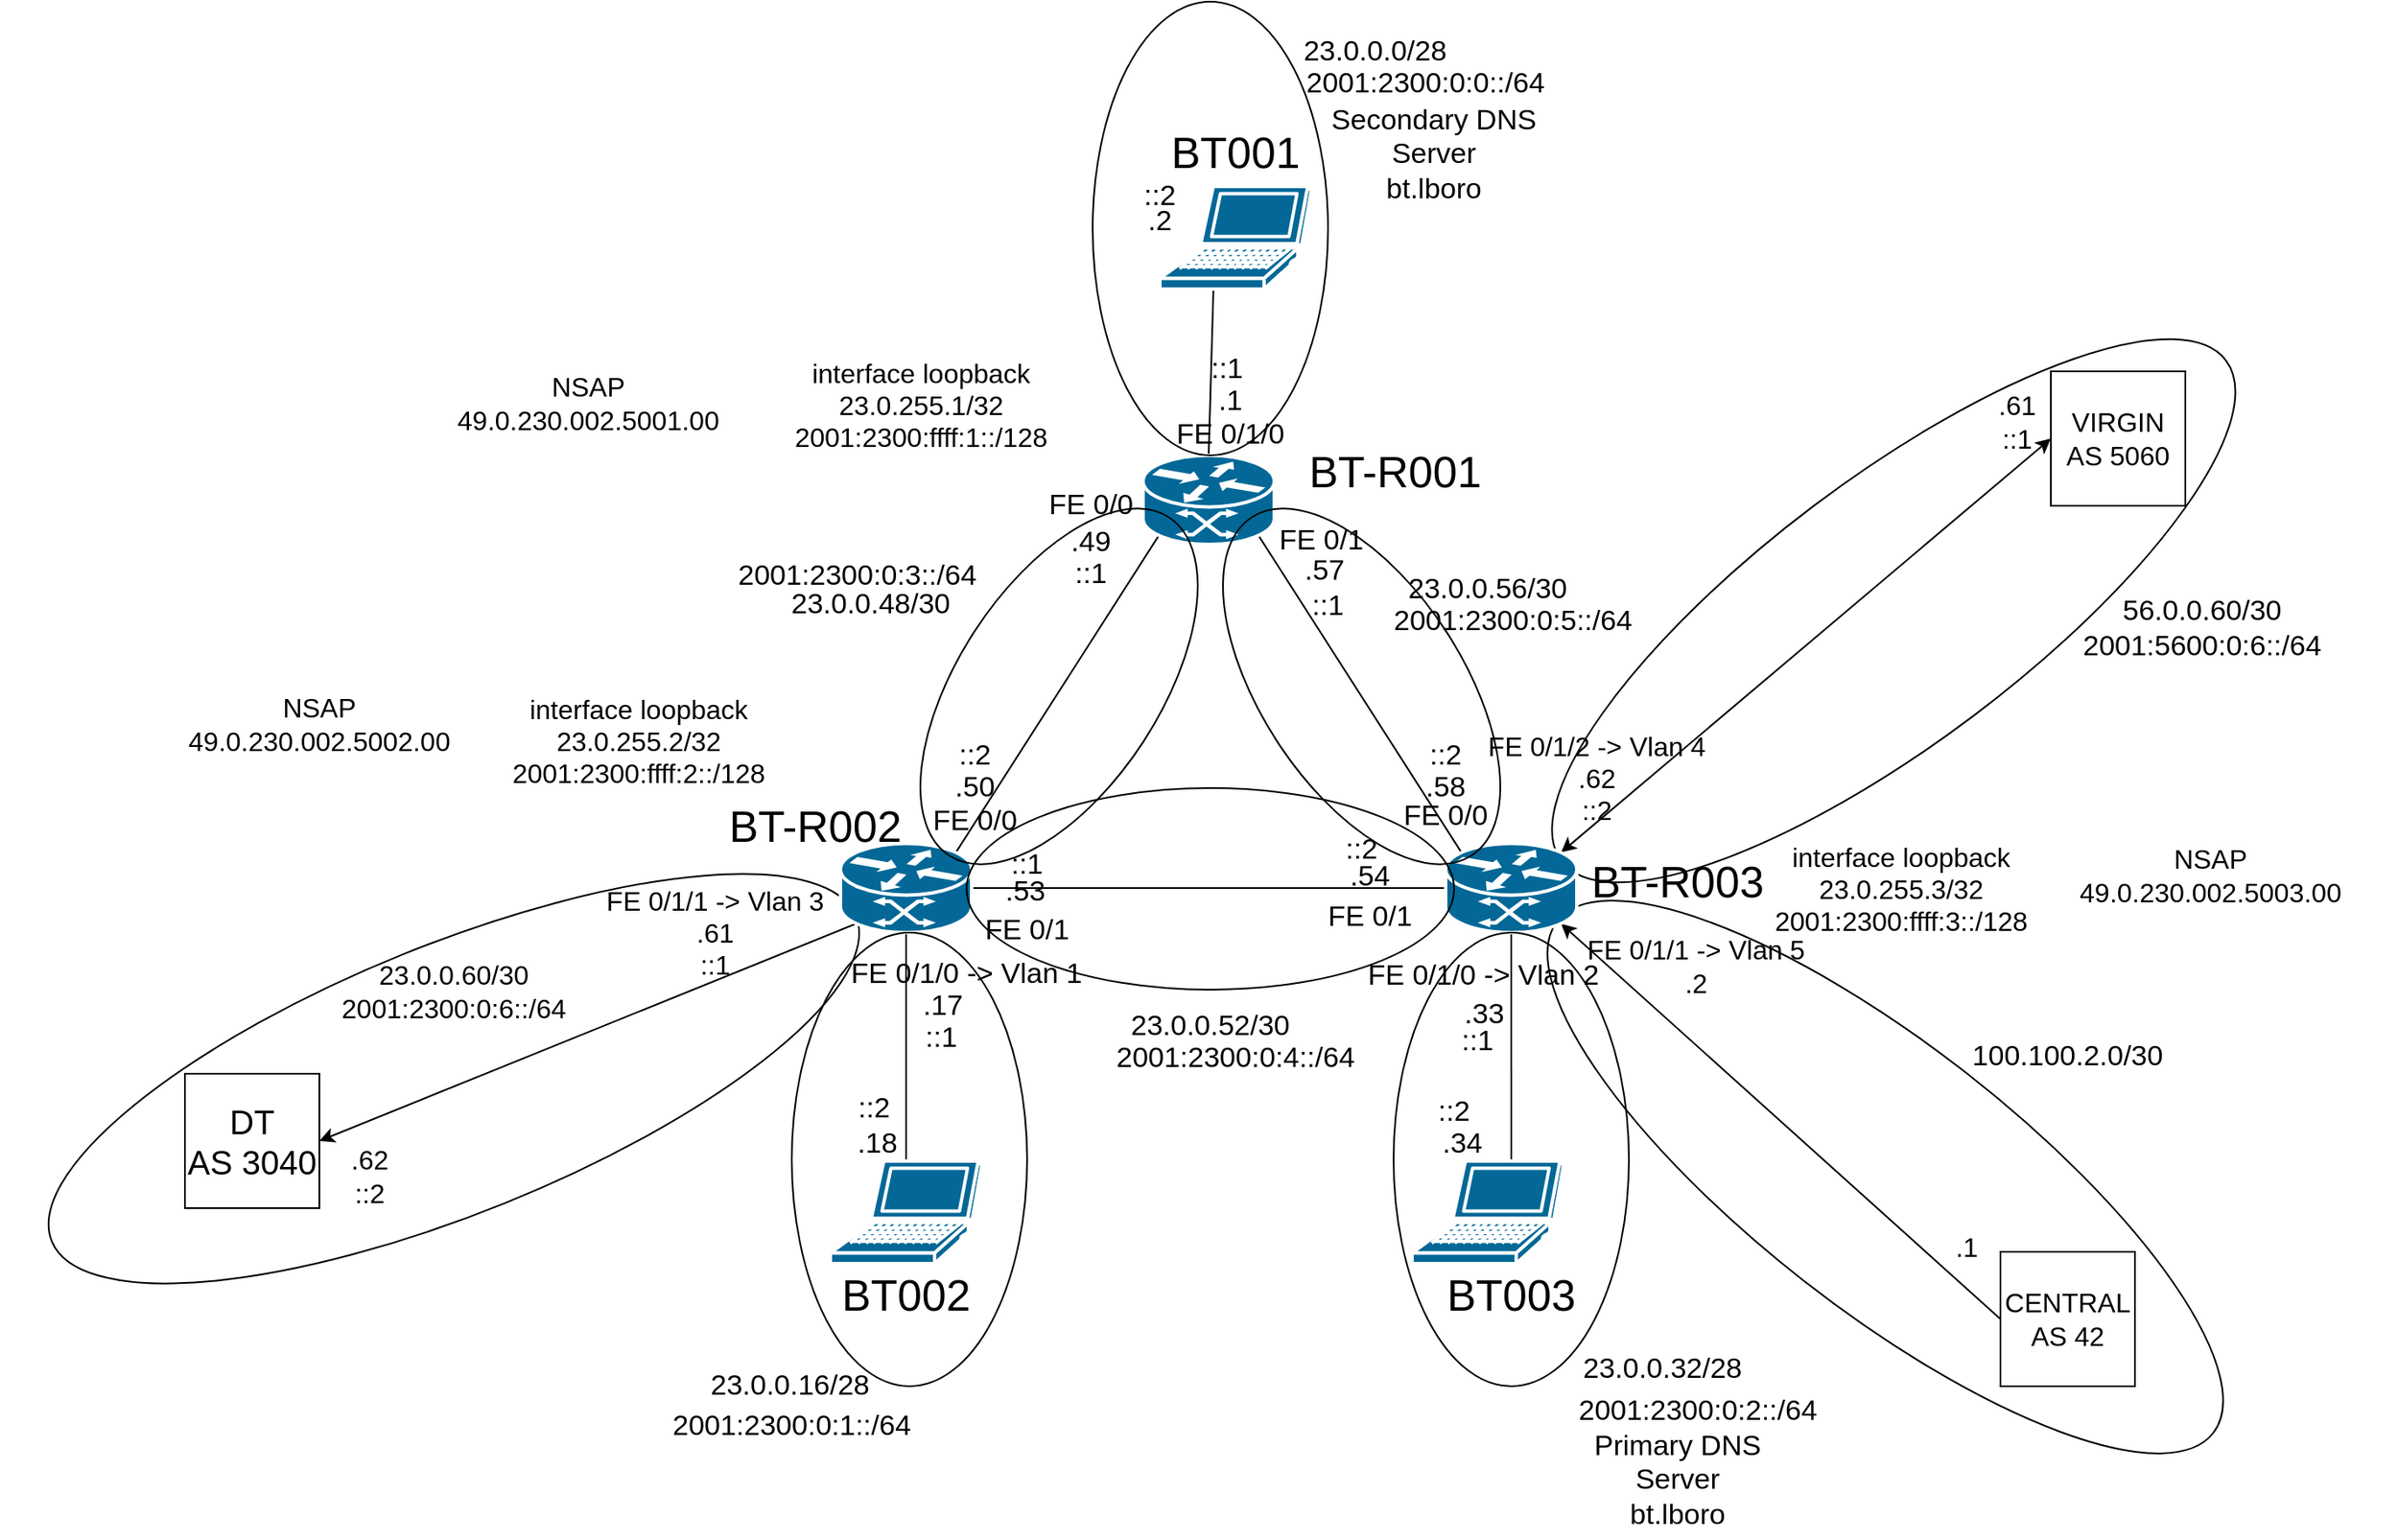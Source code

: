 <mxfile version="12.1.9" type="device" pages="1"><diagram id="6a731a19-8d31-9384-78a2-239565b7b9f0" name="Page-1"><mxGraphModel dx="1811" dy="664" grid="1" gridSize="10" guides="1" tooltips="1" connect="1" arrows="1" fold="1" page="1" pageScale="1" pageWidth="827" pageHeight="1169" background="#ffffff" math="0" shadow="0"><root><mxCell id="0"/><mxCell id="1" parent="0"/><mxCell id="EL1JRseccU1K7z9swkEV-4" value="" style="ellipse;whiteSpace=wrap;html=1;fillColor=none;rotation=-127;fontSize=17;" parent="1" vertex="1"><mxGeometry x="748" y="145" width="157" height="495" as="geometry"/></mxCell><mxCell id="EL1JRseccU1K7z9swkEV-1" value="" style="ellipse;whiteSpace=wrap;html=1;fillColor=none;rotation=-52;fontSize=17;" parent="1" vertex="1"><mxGeometry x="743" y="482" width="157" height="495" as="geometry"/></mxCell><mxCell id="NMRGsXaUGsP4xG_udBn9-7" value="" style="ellipse;whiteSpace=wrap;html=1;fillColor=none;rotation=68;fontSize=17;" parent="1" vertex="1"><mxGeometry x="-110" y="413" width="160" height="516" as="geometry"/></mxCell><mxCell id="_m2fzVUTK3NauT41HnqF-2268" style="rounded=0;orthogonalLoop=1;jettySize=auto;html=1;exitX=0.12;exitY=0.9;exitDx=0;exitDy=0;exitPerimeter=0;entryX=0.88;entryY=0.1;entryDx=0;entryDy=0;entryPerimeter=0;endArrow=none;endFill=0;fontSize=17;" parent="1" source="_m2fzVUTK3NauT41HnqF-2258" target="_m2fzVUTK3NauT41HnqF-2259" edge="1"><mxGeometry relative="1" as="geometry"/></mxCell><mxCell id="_m2fzVUTK3NauT41HnqF-2271" style="edgeStyle=none;rounded=0;orthogonalLoop=1;jettySize=auto;html=1;exitX=0.5;exitY=0;exitDx=0;exitDy=0;exitPerimeter=0;entryX=0.356;entryY=0.885;entryDx=0;entryDy=0;entryPerimeter=0;endArrow=none;endFill=0;fontSize=17;" parent="1" source="_m2fzVUTK3NauT41HnqF-2258" target="_m2fzVUTK3NauT41HnqF-2261" edge="1"><mxGeometry relative="1" as="geometry"/></mxCell><mxCell id="_m2fzVUTK3NauT41HnqF-2275" style="edgeStyle=none;rounded=0;orthogonalLoop=1;jettySize=auto;html=1;exitX=0.88;exitY=0.9;exitDx=0;exitDy=0;exitPerimeter=0;entryX=0.12;entryY=0.1;entryDx=0;entryDy=0;entryPerimeter=0;endArrow=none;endFill=0;fontSize=17;" parent="1" source="_m2fzVUTK3NauT41HnqF-2258" target="_m2fzVUTK3NauT41HnqF-2260" edge="1"><mxGeometry relative="1" as="geometry"/></mxCell><mxCell id="_m2fzVUTK3NauT41HnqF-2258" value="" style="shape=mxgraph.cisco.routers.atm_router;html=1;dashed=0;fillColor=#036897;strokeColor=#ffffff;strokeWidth=2;verticalLabelPosition=bottom;verticalAlign=top;fontSize=17;" parent="1" vertex="1"><mxGeometry x="380" y="300" width="78" height="53" as="geometry"/></mxCell><mxCell id="_m2fzVUTK3NauT41HnqF-2269" style="edgeStyle=none;rounded=0;orthogonalLoop=1;jettySize=auto;html=1;exitX=1;exitY=0.5;exitDx=0;exitDy=0;exitPerimeter=0;entryX=0;entryY=0.5;entryDx=0;entryDy=0;entryPerimeter=0;endArrow=none;endFill=0;fontSize=17;" parent="1" source="_m2fzVUTK3NauT41HnqF-2259" target="_m2fzVUTK3NauT41HnqF-2260" edge="1"><mxGeometry relative="1" as="geometry"/></mxCell><mxCell id="_m2fzVUTK3NauT41HnqF-2272" style="edgeStyle=none;rounded=0;orthogonalLoop=1;jettySize=auto;html=1;exitX=0.5;exitY=1;exitDx=0;exitDy=0;exitPerimeter=0;endArrow=none;endFill=0;fontSize=17;" parent="1" source="_m2fzVUTK3NauT41HnqF-2259" target="_m2fzVUTK3NauT41HnqF-2262" edge="1"><mxGeometry relative="1" as="geometry"/></mxCell><mxCell id="NMRGsXaUGsP4xG_udBn9-2" style="rounded=0;orthogonalLoop=1;jettySize=auto;html=1;exitX=0.12;exitY=0.9;exitDx=0;exitDy=0;exitPerimeter=0;entryX=1;entryY=0.5;entryDx=0;entryDy=0;" parent="1" source="_m2fzVUTK3NauT41HnqF-2259" target="NMRGsXaUGsP4xG_udBn9-1" edge="1"><mxGeometry relative="1" as="geometry"/></mxCell><mxCell id="_m2fzVUTK3NauT41HnqF-2259" value="" style="shape=mxgraph.cisco.routers.atm_router;html=1;dashed=0;fillColor=#036897;strokeColor=#ffffff;strokeWidth=2;verticalLabelPosition=bottom;verticalAlign=top;fontSize=17;" parent="1" vertex="1"><mxGeometry x="200" y="531" width="78" height="53" as="geometry"/></mxCell><mxCell id="_m2fzVUTK3NauT41HnqF-2273" style="edgeStyle=none;rounded=0;orthogonalLoop=1;jettySize=auto;html=1;exitX=0.5;exitY=1;exitDx=0;exitDy=0;exitPerimeter=0;entryX=0.656;entryY=0.066;entryDx=0;entryDy=0;entryPerimeter=0;endArrow=none;endFill=0;fontSize=17;" parent="1" source="_m2fzVUTK3NauT41HnqF-2260" target="_m2fzVUTK3NauT41HnqF-2263" edge="1"><mxGeometry relative="1" as="geometry"/></mxCell><mxCell id="NMRGsXaUGsP4xG_udBn9-13" style="edgeStyle=none;rounded=0;orthogonalLoop=1;jettySize=auto;html=1;exitX=0.88;exitY=0.9;exitDx=0;exitDy=0;exitPerimeter=0;entryX=0;entryY=0.5;entryDx=0;entryDy=0;fontSize=16;startArrow=classic;startFill=1;endArrow=none;endFill=0;" parent="1" source="_m2fzVUTK3NauT41HnqF-2260" target="NMRGsXaUGsP4xG_udBn9-12" edge="1"><mxGeometry relative="1" as="geometry"/></mxCell><mxCell id="EL1JRseccU1K7z9swkEV-3" style="rounded=0;orthogonalLoop=1;jettySize=auto;html=1;exitX=0.88;exitY=0.1;exitDx=0;exitDy=0;exitPerimeter=0;entryX=0;entryY=0.5;entryDx=0;entryDy=0;startArrow=classic;startFill=1;" parent="1" source="_m2fzVUTK3NauT41HnqF-2260" target="EL1JRseccU1K7z9swkEV-2" edge="1"><mxGeometry relative="1" as="geometry"/></mxCell><mxCell id="_m2fzVUTK3NauT41HnqF-2260" value="" style="shape=mxgraph.cisco.routers.atm_router;html=1;dashed=0;fillColor=#036897;strokeColor=#ffffff;strokeWidth=2;verticalLabelPosition=bottom;verticalAlign=top;fontSize=17;" parent="1" vertex="1"><mxGeometry x="560" y="531" width="78" height="53" as="geometry"/></mxCell><mxCell id="_m2fzVUTK3NauT41HnqF-2261" value="" style="shape=mxgraph.cisco.computers_and_peripherals.laptop;html=1;dashed=0;fillColor=#036897;strokeColor=#ffffff;strokeWidth=2;verticalLabelPosition=bottom;verticalAlign=top;fontSize=17;" parent="1" vertex="1"><mxGeometry x="390" y="140" width="90" height="61" as="geometry"/></mxCell><mxCell id="_m2fzVUTK3NauT41HnqF-2262" value="" style="shape=mxgraph.cisco.computers_and_peripherals.laptop;html=1;dashed=0;fillColor=#036897;strokeColor=#ffffff;strokeWidth=2;verticalLabelPosition=bottom;verticalAlign=top;fontSize=17;" parent="1" vertex="1"><mxGeometry x="194" y="720" width="90" height="61" as="geometry"/></mxCell><mxCell id="_m2fzVUTK3NauT41HnqF-2263" value="" style="shape=mxgraph.cisco.computers_and_peripherals.laptop;html=1;dashed=0;fillColor=#036897;strokeColor=#ffffff;strokeWidth=2;verticalLabelPosition=bottom;verticalAlign=top;fontSize=17;" parent="1" vertex="1"><mxGeometry x="540" y="720" width="90" height="61" as="geometry"/></mxCell><mxCell id="_m2fzVUTK3NauT41HnqF-2276" value="" style="ellipse;whiteSpace=wrap;html=1;fillColor=none;rotation=33;fontSize=17;" parent="1" vertex="1"><mxGeometry x="270" y="317.5" width="120" height="240" as="geometry"/></mxCell><mxCell id="_m2fzVUTK3NauT41HnqF-2280" value="" style="ellipse;whiteSpace=wrap;html=1;fillColor=none;rotation=-33;flipH=0;flipV=1;fontSize=17;" parent="1" vertex="1"><mxGeometry x="450" y="317.5" width="120" height="240" as="geometry"/></mxCell><mxCell id="_m2fzVUTK3NauT41HnqF-2281" value="" style="ellipse;whiteSpace=wrap;html=1;fillColor=none;rotation=90;fontSize=17;" parent="1" vertex="1"><mxGeometry x="360" y="413" width="120" height="290" as="geometry"/></mxCell><mxCell id="_m2fzVUTK3NauT41HnqF-2283" value="" style="ellipse;whiteSpace=wrap;html=1;fillColor=none;rotation=0;fontSize=17;" parent="1" vertex="1"><mxGeometry x="529" y="584" width="140" height="270" as="geometry"/></mxCell><mxCell id="_m2fzVUTK3NauT41HnqF-2284" value="" style="ellipse;whiteSpace=wrap;html=1;fillColor=none;rotation=0;fontSize=17;" parent="1" vertex="1"><mxGeometry x="171" y="584" width="140" height="270" as="geometry"/></mxCell><mxCell id="_m2fzVUTK3NauT41HnqF-2286" value="" style="ellipse;whiteSpace=wrap;html=1;fillColor=none;rotation=0;fontSize=17;" parent="1" vertex="1"><mxGeometry x="350" y="30" width="140" height="270" as="geometry"/></mxCell><mxCell id="_m2fzVUTK3NauT41HnqF-2288" value="BT-R002" style="text;html=1;strokeColor=none;fillColor=none;align=center;verticalAlign=middle;whiteSpace=wrap;rounded=0;fontSize=26;" parent="1" vertex="1"><mxGeometry x="125" y="510.5" width="120" height="20" as="geometry"/></mxCell><mxCell id="_m2fzVUTK3NauT41HnqF-2290" value="BT001" style="text;html=1;strokeColor=none;fillColor=none;align=center;verticalAlign=middle;whiteSpace=wrap;rounded=0;fontSize=26;" parent="1" vertex="1"><mxGeometry x="415" y="110" width="40" height="20" as="geometry"/></mxCell><mxCell id="_m2fzVUTK3NauT41HnqF-2291" value="BT002" style="text;html=1;strokeColor=none;fillColor=none;align=center;verticalAlign=middle;whiteSpace=wrap;rounded=0;fontSize=26;" parent="1" vertex="1"><mxGeometry x="219" y="790" width="40" height="20" as="geometry"/></mxCell><mxCell id="_m2fzVUTK3NauT41HnqF-2292" value="BT003" style="text;html=1;strokeColor=none;fillColor=none;align=center;verticalAlign=middle;whiteSpace=wrap;rounded=0;fontSize=26;" parent="1" vertex="1"><mxGeometry x="579" y="790" width="40" height="20" as="geometry"/></mxCell><mxCell id="_m2fzVUTK3NauT41HnqF-2294" value="23.0.0.16/28" style="text;html=1;strokeColor=none;fillColor=none;align=center;verticalAlign=middle;whiteSpace=wrap;rounded=0;fontSize=17;" parent="1" vertex="1"><mxGeometry x="150" y="844" width="40" height="20" as="geometry"/></mxCell><mxCell id="_m2fzVUTK3NauT41HnqF-2296" value="23.0.0.48/30" style="text;html=1;strokeColor=none;fillColor=none;align=center;verticalAlign=middle;whiteSpace=wrap;rounded=0;fontSize=17;" parent="1" vertex="1"><mxGeometry x="198" y="379" width="40" height="20" as="geometry"/></mxCell><mxCell id="_m2fzVUTK3NauT41HnqF-2297" value="23.0.0.52/30" style="text;html=1;strokeColor=none;fillColor=none;align=center;verticalAlign=middle;whiteSpace=wrap;rounded=0;fontSize=17;" parent="1" vertex="1"><mxGeometry x="400" y="630" width="40" height="20" as="geometry"/></mxCell><mxCell id="_m2fzVUTK3NauT41HnqF-2320" value=".34" style="text;html=1;strokeColor=none;fillColor=none;align=center;verticalAlign=middle;whiteSpace=wrap;rounded=0;fontSize=17;" parent="1" vertex="1"><mxGeometry x="550" y="700" width="40" height="20" as="geometry"/></mxCell><mxCell id="_m2fzVUTK3NauT41HnqF-2322" value="2001:2300:0:1::/64" style="text;html=1;strokeColor=none;fillColor=none;align=center;verticalAlign=middle;whiteSpace=wrap;rounded=0;fontSize=17;" parent="1" vertex="1"><mxGeometry x="121" y="869" width="100" height="18" as="geometry"/></mxCell><mxCell id="_m2fzVUTK3NauT41HnqF-2324" value="2001:2300:0:3::/64" style="text;html=1;strokeColor=none;fillColor=none;align=center;verticalAlign=middle;whiteSpace=wrap;rounded=0;fontSize=17;" parent="1" vertex="1"><mxGeometry x="160" y="363" width="100" height="18" as="geometry"/></mxCell><mxCell id="_m2fzVUTK3NauT41HnqF-2325" value="2001:2300:0:4::/64" style="text;html=1;strokeColor=none;fillColor=none;align=center;verticalAlign=middle;whiteSpace=wrap;rounded=0;fontSize=17;" parent="1" vertex="1"><mxGeometry x="385" y="650" width="100" height="18" as="geometry"/></mxCell><mxCell id="_m2fzVUTK3NauT41HnqF-2332" value="::2" style="text;html=1;strokeColor=none;fillColor=none;align=center;verticalAlign=middle;whiteSpace=wrap;rounded=0;fontSize=17;" parent="1" vertex="1"><mxGeometry x="515" y="682" width="100" height="18" as="geometry"/></mxCell><mxCell id="QHyB_8IU3z-EH-MhkMnn-1" value="&lt;font style=&quot;font-size: 16px&quot;&gt;interface loopback 23.0.255.1/32&lt;br&gt;2001:2300:ffff:1::/128&lt;br&gt;&lt;/font&gt;" style="text;html=1;strokeColor=none;fillColor=none;align=center;verticalAlign=middle;whiteSpace=wrap;rounded=0;" parent="1" vertex="1"><mxGeometry x="138" y="260" width="220" height="20" as="geometry"/></mxCell><mxCell id="QHyB_8IU3z-EH-MhkMnn-4" value="&lt;font style=&quot;font-size: 16px&quot;&gt;interface loopback 23.0.255.2/32&lt;br&gt;2001:2300:ffff:2::/128&lt;br&gt;&lt;/font&gt;" style="text;html=1;strokeColor=none;fillColor=none;align=center;verticalAlign=middle;whiteSpace=wrap;rounded=0;" parent="1" vertex="1"><mxGeometry x="-30" y="460" width="220" height="20" as="geometry"/></mxCell><mxCell id="QHyB_8IU3z-EH-MhkMnn-5" value="&lt;font style=&quot;font-size: 16px&quot;&gt;interface loopback 23.0.255.3/32&lt;br&gt;2001:2300:ffff:3::/128&lt;br&gt;&lt;/font&gt;" style="text;html=1;strokeColor=none;fillColor=none;align=center;verticalAlign=middle;whiteSpace=wrap;rounded=0;" parent="1" vertex="1"><mxGeometry x="721" y="547.5" width="220" height="20" as="geometry"/></mxCell><mxCell id="QHyB_8IU3z-EH-MhkMnn-6" value="&lt;font style=&quot;font-size: 16px&quot;&gt;NSAP &lt;br&gt;49.0.230.002.5001.00&lt;br&gt;&lt;/font&gt;" style="text;html=1;strokeColor=none;fillColor=none;align=center;verticalAlign=middle;whiteSpace=wrap;rounded=0;" parent="1" vertex="1"><mxGeometry x="-60" y="259" width="220" height="20" as="geometry"/></mxCell><mxCell id="QHyB_8IU3z-EH-MhkMnn-7" value="&lt;font style=&quot;font-size: 16px&quot;&gt;NSAP &lt;br&gt;49.0.230.002.5002.00&lt;br&gt;&lt;/font&gt;" style="text;html=1;strokeColor=none;fillColor=none;align=center;verticalAlign=middle;whiteSpace=wrap;rounded=0;" parent="1" vertex="1"><mxGeometry x="-220" y="450" width="220" height="20" as="geometry"/></mxCell><mxCell id="QHyB_8IU3z-EH-MhkMnn-8" value="&lt;font style=&quot;font-size: 16px&quot;&gt;NSAP &lt;br&gt;49.0.230.002.5003.00&lt;br&gt;&lt;/font&gt;" style="text;html=1;strokeColor=none;fillColor=none;align=center;verticalAlign=middle;whiteSpace=wrap;rounded=0;" parent="1" vertex="1"><mxGeometry x="905" y="540" width="220" height="20" as="geometry"/></mxCell><mxCell id="NMRGsXaUGsP4xG_udBn9-1" value="&lt;font style=&quot;font-size: 20px&quot;&gt;DT&lt;br&gt;AS 3040&lt;br&gt;&lt;/font&gt;" style="whiteSpace=wrap;html=1;aspect=fixed;" parent="1" vertex="1"><mxGeometry x="-190" y="668" width="80" height="80" as="geometry"/></mxCell><mxCell id="NMRGsXaUGsP4xG_udBn9-3" value="23.0.0.60/30&lt;br&gt;2001:2300:0:6::/64" style="text;html=1;strokeColor=none;fillColor=none;align=center;verticalAlign=middle;whiteSpace=wrap;rounded=0;fontSize=16;" parent="1" vertex="1"><mxGeometry x="-50" y="609" width="40" height="20" as="geometry"/></mxCell><mxCell id="NMRGsXaUGsP4xG_udBn9-4" value="FE 0/1/1 -&amp;gt; Vlan 3&lt;br style=&quot;font-size: 16px&quot;&gt;.61&lt;br style=&quot;font-size: 16px&quot;&gt;::1" style="text;html=1;strokeColor=none;fillColor=none;align=center;verticalAlign=middle;whiteSpace=wrap;rounded=0;fontSize=16;" parent="1" vertex="1"><mxGeometry x="54.5" y="574" width="141" height="20" as="geometry"/></mxCell><mxCell id="NMRGsXaUGsP4xG_udBn9-8" value=".62&lt;br&gt;::2" style="text;html=1;strokeColor=none;fillColor=none;align=center;verticalAlign=middle;whiteSpace=wrap;rounded=0;fontSize=16;" parent="1" vertex="1"><mxGeometry x="-100" y="719" width="40" height="20" as="geometry"/></mxCell><mxCell id="NMRGsXaUGsP4xG_udBn9-12" value="CENTRAL&lt;br&gt;AS 42" style="whiteSpace=wrap;html=1;aspect=fixed;fontSize=16;" parent="1" vertex="1"><mxGeometry x="890" y="774" width="80" height="80" as="geometry"/></mxCell><mxCell id="EL1JRseccU1K7z9swkEV-2" value="VIRGIN&lt;br&gt;AS 5060" style="whiteSpace=wrap;html=1;aspect=fixed;fontSize=16;" parent="1" vertex="1"><mxGeometry x="920" y="250" width="80" height="80" as="geometry"/></mxCell><mxCell id="EL1JRseccU1K7z9swkEV-5" value="56.0.0.60/30&lt;br&gt;2001:5600:0:6::/64" style="text;html=1;strokeColor=none;fillColor=none;align=center;verticalAlign=middle;whiteSpace=wrap;rounded=0;fontSize=17;" parent="1" vertex="1"><mxGeometry x="990" y="392.5" width="40" height="20" as="geometry"/></mxCell><mxCell id="EL1JRseccU1K7z9swkEV-7" value="&lt;font style=&quot;font-size: 16px&quot;&gt;.61&lt;br&gt;::1&lt;br&gt;&lt;/font&gt;" style="text;html=1;strokeColor=none;fillColor=none;align=center;verticalAlign=middle;whiteSpace=wrap;rounded=0;" parent="1" vertex="1"><mxGeometry x="880" y="270" width="40" height="20" as="geometry"/></mxCell><mxCell id="EL1JRseccU1K7z9swkEV-8" value="&lt;font style=&quot;font-size: 16px&quot;&gt;FE 0/1/2 -&amp;gt; Vlan 4&lt;br&gt;.62&lt;br&gt;::2&lt;br&gt;&lt;/font&gt;" style="text;html=1;strokeColor=none;fillColor=none;align=center;verticalAlign=middle;whiteSpace=wrap;rounded=0;" parent="1" vertex="1"><mxGeometry x="579" y="482" width="142" height="20" as="geometry"/></mxCell><mxCell id="EL1JRseccU1K7z9swkEV-9" value="100.100.2.0/30" style="text;html=1;strokeColor=none;fillColor=none;align=center;verticalAlign=middle;whiteSpace=wrap;rounded=0;fontSize=17;" parent="1" vertex="1"><mxGeometry x="910" y="648" width="40" height="20" as="geometry"/></mxCell><mxCell id="EL1JRseccU1K7z9swkEV-11" value="" style="group" parent="1" vertex="1" connectable="0"><mxGeometry x="510" y="600" width="145" height="58" as="geometry"/></mxCell><mxCell id="_m2fzVUTK3NauT41HnqF-2319" value=".33" style="text;html=1;strokeColor=none;fillColor=none;align=center;verticalAlign=middle;whiteSpace=wrap;rounded=0;fontSize=17;" parent="EL1JRseccU1K7z9swkEV-11" vertex="1"><mxGeometry x="52.5" y="23" width="40" height="20" as="geometry"/></mxCell><mxCell id="_m2fzVUTK3NauT41HnqF-2331" value="::1" style="text;html=1;strokeColor=none;fillColor=none;align=center;verticalAlign=middle;whiteSpace=wrap;rounded=0;fontSize=17;" parent="EL1JRseccU1K7z9swkEV-11" vertex="1"><mxGeometry x="19" y="40" width="100" height="18" as="geometry"/></mxCell><mxCell id="_m2fzVUTK3NauT41HnqF-2308" value="FE 0/1/0 -&amp;gt; Vlan 2" style="text;html=1;strokeColor=none;fillColor=none;align=center;verticalAlign=middle;whiteSpace=wrap;rounded=0;fontSize=17;" parent="EL1JRseccU1K7z9swkEV-11" vertex="1"><mxGeometry width="145" height="20" as="geometry"/></mxCell><mxCell id="EL1JRseccU1K7z9swkEV-13" value="&lt;font style=&quot;font-size: 16px&quot;&gt;.1&lt;/font&gt;" style="text;html=1;strokeColor=none;fillColor=none;align=center;verticalAlign=middle;whiteSpace=wrap;rounded=0;" parent="1" vertex="1"><mxGeometry x="850" y="761" width="40" height="20" as="geometry"/></mxCell><mxCell id="EL1JRseccU1K7z9swkEV-14" value="&lt;font style=&quot;font-size: 16px&quot;&gt;FE 0/1/1 -&amp;gt; Vlan 5&lt;br&gt;.2&lt;/font&gt;" style="text;html=1;strokeColor=none;fillColor=none;align=center;verticalAlign=middle;whiteSpace=wrap;rounded=0;" parent="1" vertex="1"><mxGeometry x="638" y="594" width="142" height="20" as="geometry"/></mxCell><mxCell id="mNvpETLEuocUFuRtJddL-2" value="" style="group" parent="1" vertex="1" connectable="0"><mxGeometry x="210" y="600" width="100" height="56" as="geometry"/></mxCell><mxCell id="_m2fzVUTK3NauT41HnqF-2307" value="FE 0/1/0 -&amp;gt; Vlan 1" style="text;html=1;strokeColor=none;fillColor=none;align=center;verticalAlign=middle;whiteSpace=wrap;rounded=0;fontSize=17;" parent="mNvpETLEuocUFuRtJddL-2" vertex="1"><mxGeometry x="-10" y="-1" width="150" height="20" as="geometry"/></mxCell><mxCell id="_m2fzVUTK3NauT41HnqF-2317" value=".17" style="text;html=1;strokeColor=none;fillColor=none;align=center;verticalAlign=middle;whiteSpace=wrap;rounded=0;fontSize=17;" parent="mNvpETLEuocUFuRtJddL-2" vertex="1"><mxGeometry x="31" y="18" width="40" height="20" as="geometry"/></mxCell><mxCell id="_m2fzVUTK3NauT41HnqF-2329" value="::1" style="text;html=1;strokeColor=none;fillColor=none;align=center;verticalAlign=middle;whiteSpace=wrap;rounded=0;fontSize=17;" parent="mNvpETLEuocUFuRtJddL-2" vertex="1"><mxGeometry y="38" width="100" height="18" as="geometry"/></mxCell><mxCell id="mNvpETLEuocUFuRtJddL-4" value="" style="group" parent="1" vertex="1" connectable="0"><mxGeometry x="170" y="680" width="100" height="40" as="geometry"/></mxCell><mxCell id="_m2fzVUTK3NauT41HnqF-2318" value=".18" style="text;html=1;strokeColor=none;fillColor=none;align=center;verticalAlign=middle;whiteSpace=wrap;rounded=0;fontSize=17;" parent="mNvpETLEuocUFuRtJddL-4" vertex="1"><mxGeometry x="32" y="20" width="40" height="20" as="geometry"/></mxCell><mxCell id="_m2fzVUTK3NauT41HnqF-2330" value="::2" style="text;html=1;strokeColor=none;fillColor=none;align=center;verticalAlign=middle;whiteSpace=wrap;rounded=0;fontSize=17;" parent="mNvpETLEuocUFuRtJddL-4" vertex="1"><mxGeometry width="100" height="18" as="geometry"/></mxCell><mxCell id="mNvpETLEuocUFuRtJddL-6" value="" style="group" parent="1" vertex="1" connectable="0"><mxGeometry x="261" y="535" width="100" height="58" as="geometry"/></mxCell><mxCell id="_m2fzVUTK3NauT41HnqF-2302" value="FE 0/1" style="text;html=1;strokeColor=none;fillColor=none;align=center;verticalAlign=middle;whiteSpace=wrap;rounded=0;fontSize=17;" parent="mNvpETLEuocUFuRtJddL-6" vertex="1"><mxGeometry x="20" y="38" width="60" height="20" as="geometry"/></mxCell><mxCell id="_m2fzVUTK3NauT41HnqF-2313" value=".53" style="text;html=1;strokeColor=none;fillColor=none;align=center;verticalAlign=middle;whiteSpace=wrap;rounded=0;fontSize=17;" parent="mNvpETLEuocUFuRtJddL-6" vertex="1"><mxGeometry x="29" y="15" width="40" height="20" as="geometry"/></mxCell><mxCell id="_m2fzVUTK3NauT41HnqF-2335" value="::1" style="text;html=1;strokeColor=none;fillColor=none;align=center;verticalAlign=middle;whiteSpace=wrap;rounded=0;fontSize=17;" parent="mNvpETLEuocUFuRtJddL-6" vertex="1"><mxGeometry width="100" height="18" as="geometry"/></mxCell><mxCell id="mNvpETLEuocUFuRtJddL-7" value="" style="group" parent="1" vertex="1" connectable="0"><mxGeometry x="460" y="526" width="100" height="58.5" as="geometry"/></mxCell><mxCell id="_m2fzVUTK3NauT41HnqF-2303" value="FE 0/1" style="text;html=1;strokeColor=none;fillColor=none;align=center;verticalAlign=middle;whiteSpace=wrap;rounded=0;fontSize=17;" parent="mNvpETLEuocUFuRtJddL-7" vertex="1"><mxGeometry x="15" y="38.5" width="80" height="20" as="geometry"/></mxCell><mxCell id="_m2fzVUTK3NauT41HnqF-2314" value=".54" style="text;html=1;strokeColor=none;fillColor=none;align=center;verticalAlign=middle;whiteSpace=wrap;rounded=0;fontSize=17;" parent="mNvpETLEuocUFuRtJddL-7" vertex="1"><mxGeometry x="35" y="14.5" width="40" height="20" as="geometry"/></mxCell><mxCell id="_m2fzVUTK3NauT41HnqF-2336" value="::2" style="text;html=1;strokeColor=none;fillColor=none;align=center;verticalAlign=middle;whiteSpace=wrap;rounded=0;fontSize=17;" parent="mNvpETLEuocUFuRtJddL-7" vertex="1"><mxGeometry width="100" height="18" as="geometry"/></mxCell><mxCell id="mNvpETLEuocUFuRtJddL-8" value="" style="group" parent="1" vertex="1" connectable="0"><mxGeometry x="300" y="310" width="100" height="60" as="geometry"/></mxCell><mxCell id="mNvpETLEuocUFuRtJddL-10" value="" style="group" parent="mNvpETLEuocUFuRtJddL-8" vertex="1" connectable="0"><mxGeometry x="-1" y="10" width="100" height="60" as="geometry"/></mxCell><mxCell id="_m2fzVUTK3NauT41HnqF-2300" value="FE 0/0" style="text;html=1;strokeColor=none;fillColor=none;align=center;verticalAlign=middle;whiteSpace=wrap;rounded=0;fontSize=17;" parent="mNvpETLEuocUFuRtJddL-10" vertex="1"><mxGeometry x="23" width="54" height="20" as="geometry"/></mxCell><mxCell id="_m2fzVUTK3NauT41HnqF-2311" value=".49" style="text;html=1;strokeColor=none;fillColor=none;align=center;verticalAlign=middle;whiteSpace=wrap;rounded=0;fontSize=17;" parent="mNvpETLEuocUFuRtJddL-10" vertex="1"><mxGeometry x="30" y="22" width="40" height="20" as="geometry"/></mxCell><mxCell id="_m2fzVUTK3NauT41HnqF-2333" value="::1" style="text;html=1;strokeColor=none;fillColor=none;align=center;verticalAlign=middle;whiteSpace=wrap;rounded=0;fontSize=17;" parent="mNvpETLEuocUFuRtJddL-10" vertex="1"><mxGeometry y="42" width="100" height="18" as="geometry"/></mxCell><mxCell id="mNvpETLEuocUFuRtJddL-9" value="" style="group" parent="1" vertex="1" connectable="0"><mxGeometry x="230" y="470" width="100" height="58" as="geometry"/></mxCell><mxCell id="_m2fzVUTK3NauT41HnqF-2301" value="FE 0/0" style="text;html=1;strokeColor=none;fillColor=none;align=center;verticalAlign=middle;whiteSpace=wrap;rounded=0;fontSize=17;" parent="mNvpETLEuocUFuRtJddL-9" vertex="1"><mxGeometry x="22" y="38" width="56" height="20" as="geometry"/></mxCell><mxCell id="_m2fzVUTK3NauT41HnqF-2312" value=".50" style="text;html=1;strokeColor=none;fillColor=none;align=center;verticalAlign=middle;whiteSpace=wrap;rounded=0;fontSize=17;" parent="mNvpETLEuocUFuRtJddL-9" vertex="1"><mxGeometry x="30" y="18" width="40" height="20" as="geometry"/></mxCell><mxCell id="_m2fzVUTK3NauT41HnqF-2334" value="::2" style="text;html=1;strokeColor=none;fillColor=none;align=center;verticalAlign=middle;whiteSpace=wrap;rounded=0;fontSize=17;" parent="mNvpETLEuocUFuRtJddL-9" vertex="1"><mxGeometry width="100" height="18" as="geometry"/></mxCell><mxCell id="mNvpETLEuocUFuRtJddL-11" value="" style="group" parent="1" vertex="1" connectable="0"><mxGeometry x="380" y="240" width="100" height="58" as="geometry"/></mxCell><mxCell id="_m2fzVUTK3NauT41HnqF-2299" value="FE 0/1/0" style="text;html=1;strokeColor=none;fillColor=none;align=center;verticalAlign=middle;whiteSpace=wrap;rounded=0;fontSize=17;" parent="mNvpETLEuocUFuRtJddL-11" vertex="1"><mxGeometry x="17" y="38" width="70" height="20" as="geometry"/></mxCell><mxCell id="_m2fzVUTK3NauT41HnqF-2309" value=".1" style="text;html=1;strokeColor=none;fillColor=none;align=center;verticalAlign=middle;whiteSpace=wrap;rounded=0;fontSize=17;" parent="mNvpETLEuocUFuRtJddL-11" vertex="1"><mxGeometry x="32" y="18" width="40" height="20" as="geometry"/></mxCell><mxCell id="_m2fzVUTK3NauT41HnqF-2327" value="::1" style="text;html=1;strokeColor=none;fillColor=none;align=center;verticalAlign=middle;whiteSpace=wrap;rounded=0;fontSize=17;" parent="mNvpETLEuocUFuRtJddL-11" vertex="1"><mxGeometry width="100" height="18" as="geometry"/></mxCell><mxCell id="mNvpETLEuocUFuRtJddL-12" value="" style="group" parent="1" vertex="1" connectable="0"><mxGeometry x="340" y="136.5" width="100" height="34" as="geometry"/></mxCell><mxCell id="_m2fzVUTK3NauT41HnqF-2310" value=".2" style="text;html=1;strokeColor=none;fillColor=none;align=center;verticalAlign=middle;whiteSpace=wrap;rounded=0;fontSize=17;" parent="mNvpETLEuocUFuRtJddL-12" vertex="1"><mxGeometry x="30" y="14" width="40" height="20" as="geometry"/></mxCell><mxCell id="_m2fzVUTK3NauT41HnqF-2328" value="::2" style="text;html=1;strokeColor=none;fillColor=none;align=center;verticalAlign=middle;whiteSpace=wrap;rounded=0;fontSize=17;" parent="mNvpETLEuocUFuRtJddL-12" vertex="1"><mxGeometry width="100" height="18" as="geometry"/></mxCell><mxCell id="mNvpETLEuocUFuRtJddL-14" value="" style="group" parent="1" vertex="1" connectable="0"><mxGeometry x="440" y="340.5" width="100" height="58.5" as="geometry"/></mxCell><mxCell id="_m2fzVUTK3NauT41HnqF-2304" value="FE 0/1" style="text;html=1;strokeColor=none;fillColor=none;align=center;verticalAlign=middle;whiteSpace=wrap;rounded=0;fontSize=17;" parent="mNvpETLEuocUFuRtJddL-14" vertex="1"><mxGeometry x="10" width="72" height="20" as="geometry"/></mxCell><mxCell id="_m2fzVUTK3NauT41HnqF-2315" value=".57" style="text;html=1;strokeColor=none;fillColor=none;align=center;verticalAlign=middle;whiteSpace=wrap;rounded=0;fontSize=17;" parent="mNvpETLEuocUFuRtJddL-14" vertex="1"><mxGeometry x="28" y="18" width="40" height="20" as="geometry"/></mxCell><mxCell id="_m2fzVUTK3NauT41HnqF-2337" value="::1" style="text;html=1;strokeColor=none;fillColor=none;align=center;verticalAlign=middle;whiteSpace=wrap;rounded=0;fontSize=17;" parent="mNvpETLEuocUFuRtJddL-14" vertex="1"><mxGeometry y="40.5" width="100" height="18" as="geometry"/></mxCell><mxCell id="mNvpETLEuocUFuRtJddL-15" value="" style="group" parent="1" vertex="1" connectable="0"><mxGeometry x="510" y="470" width="100" height="54.5" as="geometry"/></mxCell><mxCell id="_m2fzVUTK3NauT41HnqF-2305" value="FE 0/0" style="text;html=1;strokeColor=none;fillColor=none;align=center;verticalAlign=middle;whiteSpace=wrap;rounded=0;fontSize=17;" parent="mNvpETLEuocUFuRtJddL-15" vertex="1"><mxGeometry x="19.5" y="34.5" width="60" height="20" as="geometry"/></mxCell><mxCell id="_m2fzVUTK3NauT41HnqF-2316" value=".58" style="text;html=1;strokeColor=none;fillColor=none;align=center;verticalAlign=middle;whiteSpace=wrap;rounded=0;fontSize=17;" parent="mNvpETLEuocUFuRtJddL-15" vertex="1"><mxGeometry x="29.5" y="18" width="40" height="20" as="geometry"/></mxCell><mxCell id="_m2fzVUTK3NauT41HnqF-2338" value="::2" style="text;html=1;strokeColor=none;fillColor=none;align=center;verticalAlign=middle;whiteSpace=wrap;rounded=0;fontSize=17;" parent="mNvpETLEuocUFuRtJddL-15" vertex="1"><mxGeometry width="100" height="18" as="geometry"/></mxCell><mxCell id="mNvpETLEuocUFuRtJddL-16" value="" style="group" parent="1" vertex="1" connectable="0"><mxGeometry x="550" y="370" width="100" height="38" as="geometry"/></mxCell><mxCell id="_m2fzVUTK3NauT41HnqF-2298" value="23.0.0.56/30" style="text;html=1;strokeColor=none;fillColor=none;align=center;verticalAlign=middle;whiteSpace=wrap;rounded=0;fontSize=17;" parent="mNvpETLEuocUFuRtJddL-16" vertex="1"><mxGeometry x="15" width="40" height="20" as="geometry"/></mxCell><mxCell id="_m2fzVUTK3NauT41HnqF-2326" value="2001:2300:0:5::/64" style="text;html=1;strokeColor=none;fillColor=none;align=center;verticalAlign=middle;whiteSpace=wrap;rounded=0;fontSize=17;" parent="mNvpETLEuocUFuRtJddL-16" vertex="1"><mxGeometry y="20" width="100" height="18" as="geometry"/></mxCell><mxCell id="Uiw30pyNHAs-Iur7G4XP-1" value="" style="group" parent="1" vertex="1" connectable="0"><mxGeometry x="660" y="834" width="100" height="44" as="geometry"/></mxCell><mxCell id="_m2fzVUTK3NauT41HnqF-2295" value="23.0.0.32/28" style="text;html=1;strokeColor=none;fillColor=none;align=center;verticalAlign=middle;whiteSpace=wrap;rounded=0;fontSize=17;" parent="Uiw30pyNHAs-Iur7G4XP-1" vertex="1"><mxGeometry x="9" width="40" height="20" as="geometry"/></mxCell><mxCell id="_m2fzVUTK3NauT41HnqF-2323" value="2001:2300:0:2::/64" style="text;html=1;strokeColor=none;fillColor=none;align=center;verticalAlign=middle;whiteSpace=wrap;rounded=0;fontSize=17;" parent="Uiw30pyNHAs-Iur7G4XP-1" vertex="1"><mxGeometry y="26" width="100" height="18" as="geometry"/></mxCell><mxCell id="Uiw30pyNHAs-Iur7G4XP-2" value="" style="group" parent="1" vertex="1" connectable="0"><mxGeometry x="498" y="50" width="100" height="38" as="geometry"/></mxCell><mxCell id="_m2fzVUTK3NauT41HnqF-2293" value="23.0.0.0/28" style="text;html=1;strokeColor=none;fillColor=none;align=center;verticalAlign=middle;whiteSpace=wrap;rounded=0;fontSize=17;" parent="Uiw30pyNHAs-Iur7G4XP-2" vertex="1"><mxGeometry width="40" height="20" as="geometry"/></mxCell><mxCell id="_m2fzVUTK3NauT41HnqF-2321" value="2001:2300:0:0::/64" style="text;html=1;strokeColor=none;fillColor=none;align=center;verticalAlign=middle;whiteSpace=wrap;rounded=0;fontSize=17;" parent="Uiw30pyNHAs-Iur7G4XP-2" vertex="1"><mxGeometry y="20" width="100" height="18" as="geometry"/></mxCell><mxCell id="Uiw30pyNHAs-Iur7G4XP-3" value="&lt;font style=&quot;font-size: 17px&quot;&gt;Primary DNS Server&lt;br style=&quot;font-size: 17px&quot;&gt;bt.lboro&lt;/font&gt;" style="text;html=1;strokeColor=none;fillColor=none;align=center;verticalAlign=middle;whiteSpace=wrap;rounded=0;fontSize=17;" parent="1" vertex="1"><mxGeometry x="632" y="900" width="132" height="20" as="geometry"/></mxCell><mxCell id="Uiw30pyNHAs-Iur7G4XP-4" value="&lt;font style=&quot;font-size: 17px&quot;&gt;Secondary DNS Server&lt;br&gt;bt.lboro&lt;/font&gt;" style="text;html=1;strokeColor=none;fillColor=none;align=center;verticalAlign=middle;whiteSpace=wrap;rounded=0;" parent="1" vertex="1"><mxGeometry x="487" y="110.5" width="132" height="20" as="geometry"/></mxCell><mxCell id="CvtRKX9TOETSKQ5mDS5b-5" value="BT-R003" style="text;html=1;strokeColor=none;fillColor=none;align=center;verticalAlign=middle;whiteSpace=wrap;rounded=0;fontSize=26;" vertex="1" parent="1"><mxGeometry x="638" y="544" width="120" height="20" as="geometry"/></mxCell><mxCell id="CvtRKX9TOETSKQ5mDS5b-6" value="BT-R001" style="text;html=1;strokeColor=none;fillColor=none;align=center;verticalAlign=middle;whiteSpace=wrap;rounded=0;fontSize=26;" vertex="1" parent="1"><mxGeometry x="470" y="300" width="120" height="20" as="geometry"/></mxCell></root></mxGraphModel></diagram></mxfile>